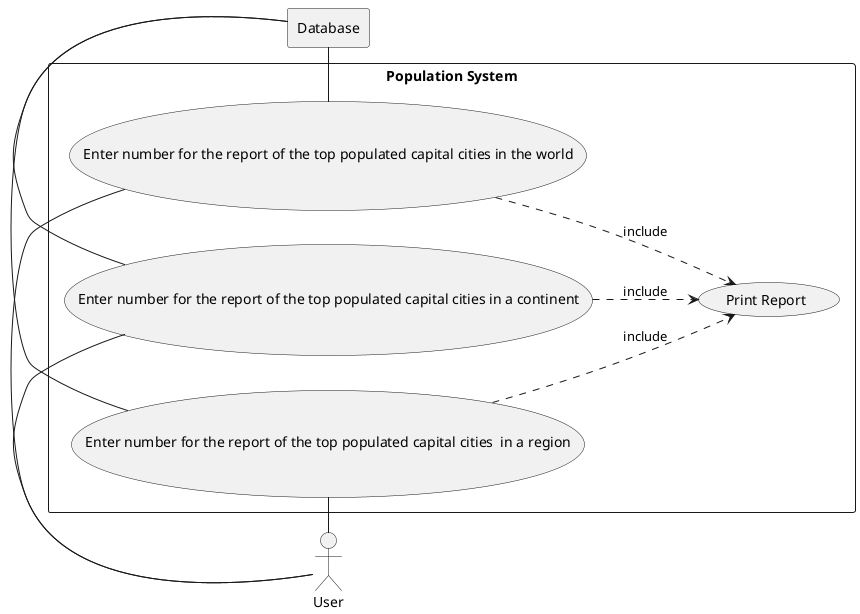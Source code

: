 @startuml
left to right direction
actor User as "User"

rectangle Database

rectangle "Population System" {
    usecase UC4 as "Enter number for the report of the top populated capital cities in the world"
    usecase UC5 as "Enter number for the report of the top populated capital cities in a continent"
    usecase UC6 as "Enter number for the report of the top populated capital cities  in a region"
    usecase UCa as "Print Report"

    User - UC4
    User - UC5
    User - UC6
    UC4 ..> UCa : include
    UC5 ..> UCa : include
    UC6 ..> UCa : include
    UC4 - Database
    UC5 - Database
    UC6 - Database
}

@enduml